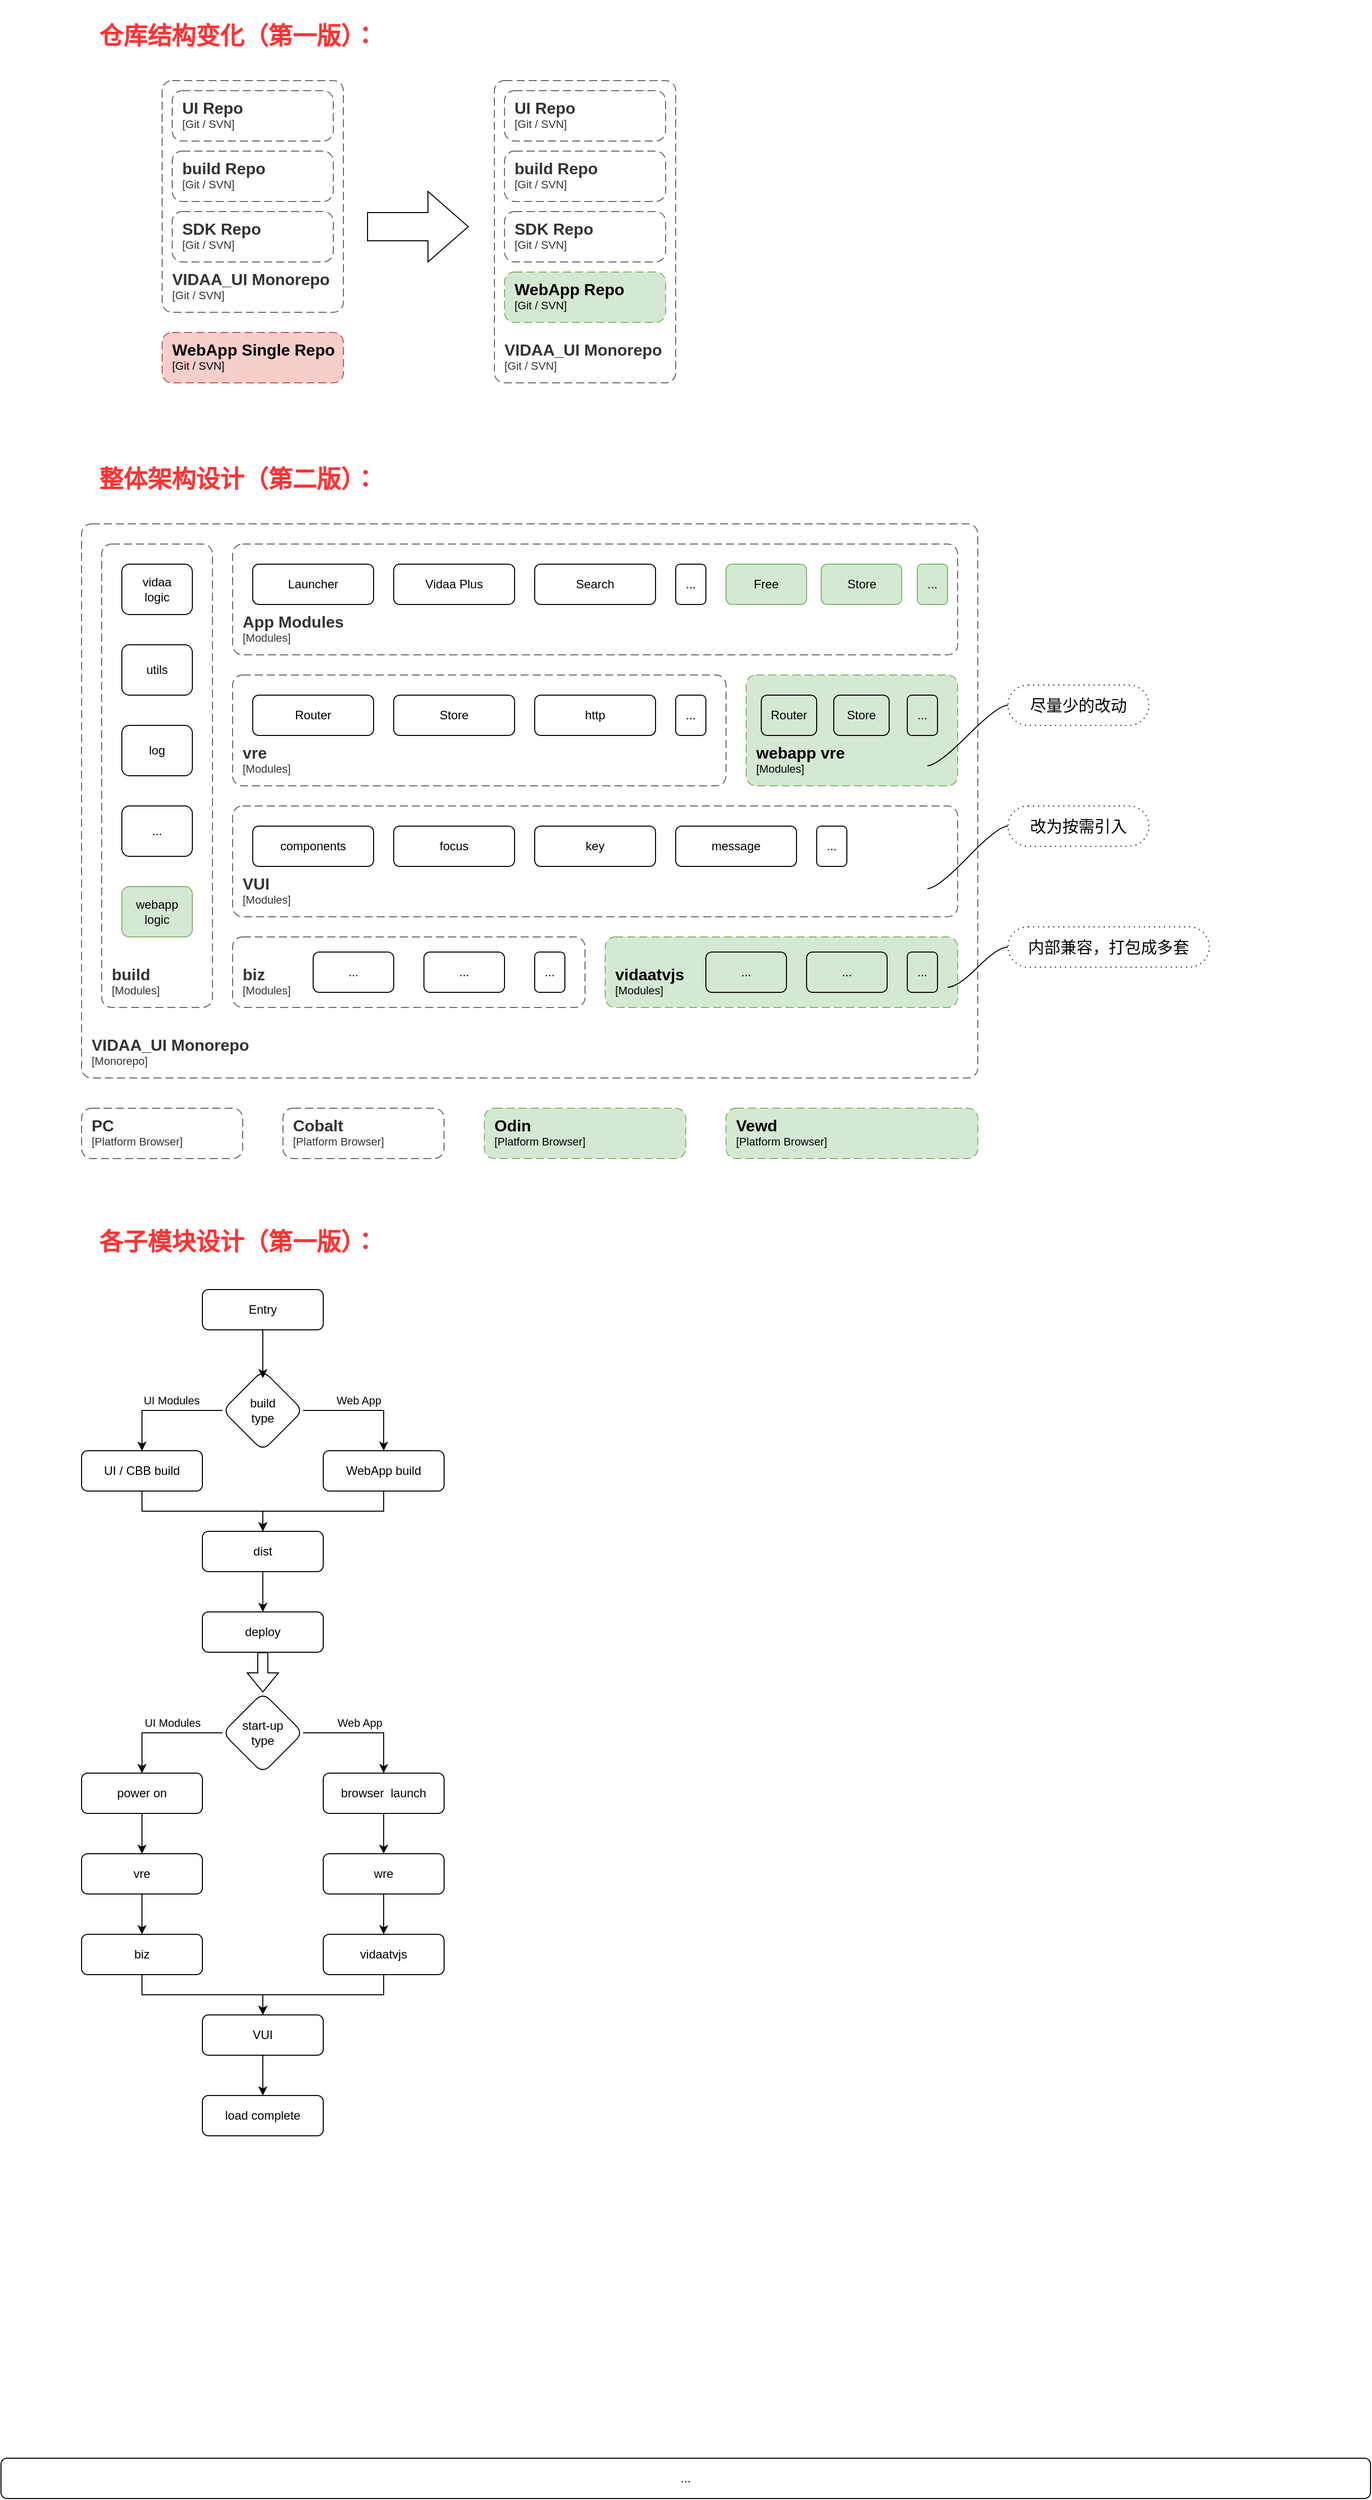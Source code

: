 <mxfile version="20.8.20" type="github">
  <diagram name="Page-1" id="2L-cOZeSmo-Xu8jlNMAm">
    <mxGraphModel dx="1434" dy="764" grid="1" gridSize="10" guides="1" tooltips="1" connect="1" arrows="1" fold="1" page="1" pageScale="1" pageWidth="827" pageHeight="1169" math="0" shadow="0">
      <root>
        <mxCell id="0" />
        <mxCell id="1" parent="0" />
        <object placeholders="1" c4Name="Odin" c4Type="SystemScopeBoundary" c4Application="Platform Browser" label="&lt;font style=&quot;font-size: 16px&quot;&gt;&lt;b&gt;&lt;div style=&quot;text-align: left&quot;&gt;%c4Name%&lt;/div&gt;&lt;/b&gt;&lt;/font&gt;&lt;div style=&quot;text-align: left&quot;&gt;[%c4Application%]&lt;/div&gt;" id="LxKQGS648OkQD__flQ3X-3">
          <mxCell style="rounded=1;fontSize=11;whiteSpace=wrap;html=1;dashed=1;arcSize=20;fillColor=#d5e8d4;strokeColor=#82b366;labelBackgroundColor=none;align=left;verticalAlign=bottom;labelBorderColor=none;spacingTop=0;spacing=10;dashPattern=8 4;metaEdit=1;rotatable=0;perimeter=rectanglePerimeter;noLabel=0;labelPadding=0;allowArrows=0;connectable=0;expand=0;recursiveResize=0;editable=1;pointerEvents=0;absoluteArcSize=1;points=[[0.25,0,0],[0.5,0,0],[0.75,0,0],[1,0.25,0],[1,0.5,0],[1,0.75,0],[0.75,1,0],[0.5,1,0],[0.25,1,0],[0,0.75,0],[0,0.5,0],[0,0.25,0]];" parent="1" vertex="1">
            <mxGeometry x="480" y="1100" width="200" height="50" as="geometry" />
          </mxCell>
        </object>
        <object placeholders="1" c4Name="Vewd" c4Type="SystemScopeBoundary" c4Application="Platform Browser" label="&lt;font style=&quot;font-size: 16px&quot;&gt;&lt;b&gt;&lt;div style=&quot;text-align: left&quot;&gt;%c4Name%&lt;/div&gt;&lt;/b&gt;&lt;/font&gt;&lt;div style=&quot;text-align: left&quot;&gt;[%c4Application%]&lt;/div&gt;" id="LxKQGS648OkQD__flQ3X-4">
          <mxCell style="rounded=1;fontSize=11;whiteSpace=wrap;html=1;dashed=1;arcSize=20;fillColor=#d5e8d4;strokeColor=#82b366;labelBackgroundColor=none;align=left;verticalAlign=bottom;labelBorderColor=none;spacingTop=0;spacing=10;dashPattern=8 4;metaEdit=1;rotatable=0;perimeter=rectanglePerimeter;noLabel=0;labelPadding=0;allowArrows=0;connectable=0;expand=0;recursiveResize=0;editable=1;pointerEvents=0;absoluteArcSize=1;points=[[0.25,0,0],[0.5,0,0],[0.75,0,0],[1,0.25,0],[1,0.5,0],[1,0.75,0],[0.75,1,0],[0.5,1,0],[0.25,1,0],[0,0.75,0],[0,0.5,0],[0,0.25,0]];" parent="1" vertex="1">
            <mxGeometry x="720" y="1100" width="250" height="50" as="geometry" />
          </mxCell>
        </object>
        <object placeholders="1" c4Name="WebApp Single Repo" c4Type="SystemScopeBoundary" c4Application="Git / SVN" label="&lt;font style=&quot;font-size: 16px&quot;&gt;&lt;b&gt;&lt;div style=&quot;text-align: left&quot;&gt;%c4Name%&lt;/div&gt;&lt;/b&gt;&lt;/font&gt;&lt;div style=&quot;text-align: left&quot;&gt;[%c4Application%]&lt;/div&gt;" id="LxKQGS648OkQD__flQ3X-8">
          <mxCell style="rounded=1;fontSize=11;whiteSpace=wrap;html=1;dashed=1;arcSize=20;fillColor=#f8cecc;strokeColor=#b85450;labelBackgroundColor=none;align=left;verticalAlign=bottom;labelBorderColor=none;spacingTop=0;spacing=10;dashPattern=8 4;metaEdit=1;rotatable=0;perimeter=rectanglePerimeter;noLabel=0;labelPadding=0;allowArrows=0;connectable=0;expand=0;recursiveResize=0;editable=1;pointerEvents=0;absoluteArcSize=1;points=[[0.25,0,0],[0.5,0,0],[0.75,0,0],[1,0.25,0],[1,0.5,0],[1,0.75,0],[0.75,1,0],[0.5,1,0],[0.25,1,0],[0,0.75,0],[0,0.5,0],[0,0.25,0]];" parent="1" vertex="1">
            <mxGeometry x="160" y="330" width="180" height="50" as="geometry" />
          </mxCell>
        </object>
        <object placeholders="1" c4Name="VIDAA_UI Monorepo" c4Type="SystemScopeBoundary" c4Application="Git / SVN" label="&lt;font style=&quot;font-size: 16px&quot;&gt;&lt;b&gt;&lt;div style=&quot;text-align: left&quot;&gt;%c4Name%&lt;/div&gt;&lt;/b&gt;&lt;/font&gt;&lt;div style=&quot;text-align: left&quot;&gt;[%c4Application%]&lt;/div&gt;" id="LxKQGS648OkQD__flQ3X-10">
          <mxCell style="rounded=1;fontSize=11;whiteSpace=wrap;html=1;dashed=1;arcSize=20;fillColor=none;strokeColor=#666666;fontColor=#333333;labelBackgroundColor=none;align=left;verticalAlign=bottom;labelBorderColor=none;spacingTop=0;spacing=10;dashPattern=8 4;metaEdit=1;rotatable=0;perimeter=rectanglePerimeter;noLabel=0;labelPadding=0;allowArrows=0;connectable=0;expand=0;recursiveResize=0;editable=1;pointerEvents=0;absoluteArcSize=1;points=[[0.25,0,0],[0.5,0,0],[0.75,0,0],[1,0.25,0],[1,0.5,0],[1,0.75,0],[0.75,1,0],[0.5,1,0],[0.25,1,0],[0,0.75,0],[0,0.5,0],[0,0.25,0]];" parent="1" vertex="1">
            <mxGeometry x="490" y="80" width="180" height="300" as="geometry" />
          </mxCell>
        </object>
        <object placeholders="1" c4Name="UI Repo" c4Type="SystemScopeBoundary" c4Application="Git / SVN" label="&lt;font style=&quot;font-size: 16px&quot;&gt;&lt;b&gt;&lt;div style=&quot;text-align: left&quot;&gt;%c4Name%&lt;/div&gt;&lt;/b&gt;&lt;/font&gt;&lt;div style=&quot;text-align: left&quot;&gt;[%c4Application%]&lt;/div&gt;" id="LxKQGS648OkQD__flQ3X-11">
          <mxCell style="rounded=1;fontSize=11;whiteSpace=wrap;html=1;dashed=1;arcSize=20;fillColor=none;strokeColor=#666666;fontColor=#333333;labelBackgroundColor=none;align=left;verticalAlign=bottom;labelBorderColor=none;spacingTop=0;spacing=10;dashPattern=8 4;metaEdit=1;rotatable=0;perimeter=rectanglePerimeter;noLabel=0;labelPadding=0;allowArrows=0;connectable=0;expand=0;recursiveResize=0;editable=1;pointerEvents=0;absoluteArcSize=1;points=[[0.25,0,0],[0.5,0,0],[0.75,0,0],[1,0.25,0],[1,0.5,0],[1,0.75,0],[0.75,1,0],[0.5,1,0],[0.25,1,0],[0,0.75,0],[0,0.5,0],[0,0.25,0]];" parent="1" vertex="1">
            <mxGeometry x="500" y="90" width="160" height="50" as="geometry" />
          </mxCell>
        </object>
        <object placeholders="1" c4Name="build Repo" c4Type="SystemScopeBoundary" c4Application="Git / SVN" label="&lt;font style=&quot;font-size: 16px&quot;&gt;&lt;b&gt;&lt;div style=&quot;text-align: left&quot;&gt;%c4Name%&lt;/div&gt;&lt;/b&gt;&lt;/font&gt;&lt;div style=&quot;text-align: left&quot;&gt;[%c4Application%]&lt;/div&gt;" id="LxKQGS648OkQD__flQ3X-12">
          <mxCell style="rounded=1;fontSize=11;whiteSpace=wrap;html=1;dashed=1;arcSize=20;fillColor=none;strokeColor=#666666;fontColor=#333333;labelBackgroundColor=none;align=left;verticalAlign=bottom;labelBorderColor=none;spacingTop=0;spacing=10;dashPattern=8 4;metaEdit=1;rotatable=0;perimeter=rectanglePerimeter;noLabel=0;labelPadding=0;allowArrows=0;connectable=0;expand=0;recursiveResize=0;editable=1;pointerEvents=0;absoluteArcSize=1;points=[[0.25,0,0],[0.5,0,0],[0.75,0,0],[1,0.25,0],[1,0.5,0],[1,0.75,0],[0.75,1,0],[0.5,1,0],[0.25,1,0],[0,0.75,0],[0,0.5,0],[0,0.25,0]];" parent="1" vertex="1">
            <mxGeometry x="500" y="150" width="160" height="50" as="geometry" />
          </mxCell>
        </object>
        <mxCell id="LxKQGS648OkQD__flQ3X-13" value="" style="html=1;shadow=0;dashed=0;align=center;verticalAlign=middle;shape=mxgraph.arrows2.arrow;dy=0.6;dx=40;notch=0;" parent="1" vertex="1">
          <mxGeometry x="364" y="190" width="100" height="70" as="geometry" />
        </mxCell>
        <object placeholders="1" c4Name="SDK Repo" c4Type="SystemScopeBoundary" c4Application="Git / SVN" label="&lt;font style=&quot;font-size: 16px&quot;&gt;&lt;b&gt;&lt;div style=&quot;text-align: left&quot;&gt;%c4Name%&lt;/div&gt;&lt;/b&gt;&lt;/font&gt;&lt;div style=&quot;text-align: left&quot;&gt;[%c4Application%]&lt;/div&gt;" id="LxKQGS648OkQD__flQ3X-14">
          <mxCell style="rounded=1;fontSize=11;whiteSpace=wrap;html=1;dashed=1;arcSize=20;fillColor=none;strokeColor=#666666;fontColor=#333333;labelBackgroundColor=none;align=left;verticalAlign=bottom;labelBorderColor=none;spacingTop=0;spacing=10;dashPattern=8 4;metaEdit=1;rotatable=0;perimeter=rectanglePerimeter;noLabel=0;labelPadding=0;allowArrows=0;connectable=0;expand=0;recursiveResize=0;editable=1;pointerEvents=0;absoluteArcSize=1;points=[[0.25,0,0],[0.5,0,0],[0.75,0,0],[1,0.25,0],[1,0.5,0],[1,0.75,0],[0.75,1,0],[0.5,1,0],[0.25,1,0],[0,0.75,0],[0,0.5,0],[0,0.25,0]];" parent="1" vertex="1">
            <mxGeometry x="500" y="210" width="160" height="50" as="geometry" />
          </mxCell>
        </object>
        <object placeholders="1" c4Name="WebApp Repo" c4Type="SystemScopeBoundary" c4Application="Git / SVN" label="&lt;font style=&quot;font-size: 16px&quot;&gt;&lt;b&gt;&lt;div style=&quot;text-align: left&quot;&gt;%c4Name%&lt;/div&gt;&lt;/b&gt;&lt;/font&gt;&lt;div style=&quot;text-align: left&quot;&gt;[%c4Application%]&lt;/div&gt;" id="LxKQGS648OkQD__flQ3X-15">
          <mxCell style="rounded=1;fontSize=11;whiteSpace=wrap;html=1;dashed=1;arcSize=20;fillColor=#d5e8d4;strokeColor=#82b366;labelBackgroundColor=none;align=left;verticalAlign=bottom;labelBorderColor=none;spacingTop=0;spacing=10;dashPattern=8 4;metaEdit=1;rotatable=0;perimeter=rectanglePerimeter;noLabel=0;labelPadding=0;allowArrows=0;connectable=0;expand=0;recursiveResize=0;editable=1;pointerEvents=0;absoluteArcSize=1;points=[[0.25,0,0],[0.5,0,0],[0.75,0,0],[1,0.25,0],[1,0.5,0],[1,0.75,0],[0.75,1,0],[0.5,1,0],[0.25,1,0],[0,0.75,0],[0,0.5,0],[0,0.25,0]];" parent="1" vertex="1">
            <mxGeometry x="500" y="270" width="160" height="50" as="geometry" />
          </mxCell>
        </object>
        <mxCell id="LxKQGS648OkQD__flQ3X-16" value="&lt;p style=&quot;line-height: 100%;&quot;&gt;&lt;/p&gt;&lt;h1 style=&quot;line-height: 90%;&quot;&gt;&lt;b&gt;&lt;font style=&quot;font-size: 24px;&quot; color=&quot;#ff3333&quot;&gt;仓库结构变化（第一版）：&lt;/font&gt;&lt;/b&gt;&lt;/h1&gt;&lt;p&gt;&lt;/p&gt;" style="text;html=1;align=center;verticalAlign=middle;resizable=0;points=[];autosize=1;strokeColor=none;fillColor=none;" parent="1" vertex="1">
          <mxGeometry x="80" width="310" height="70" as="geometry" />
        </mxCell>
        <mxCell id="LxKQGS648OkQD__flQ3X-17" value="&lt;p style=&quot;line-height: 100%;&quot;&gt;&lt;/p&gt;&lt;h1 style=&quot;line-height: 90%;&quot;&gt;&lt;b&gt;&lt;font style=&quot;font-size: 24px;&quot; color=&quot;#ff3333&quot;&gt;整体架构设计（第二版）：&lt;/font&gt;&lt;/b&gt;&lt;/h1&gt;&lt;p&gt;&lt;/p&gt;" style="text;html=1;align=center;verticalAlign=middle;resizable=0;points=[];autosize=1;strokeColor=none;fillColor=none;" parent="1" vertex="1">
          <mxGeometry x="80" y="440" width="310" height="70" as="geometry" />
        </mxCell>
        <object placeholders="1" c4Name="VIDAA_UI Monorepo" c4Type="SystemScopeBoundary" c4Application="Monorepo" label="&lt;font style=&quot;font-size: 16px&quot;&gt;&lt;b&gt;&lt;div style=&quot;text-align: left&quot;&gt;%c4Name%&lt;/div&gt;&lt;/b&gt;&lt;/font&gt;&lt;div style=&quot;text-align: left&quot;&gt;[%c4Application%]&lt;/div&gt;" id="LxKQGS648OkQD__flQ3X-45">
          <mxCell style="rounded=1;fontSize=11;whiteSpace=wrap;html=1;dashed=1;arcSize=20;fillColor=none;strokeColor=#666666;fontColor=#333333;labelBackgroundColor=none;align=left;verticalAlign=bottom;labelBorderColor=none;spacingTop=0;spacing=10;dashPattern=8 4;metaEdit=1;rotatable=0;perimeter=rectanglePerimeter;noLabel=0;labelPadding=0;allowArrows=0;connectable=0;expand=0;recursiveResize=0;editable=1;pointerEvents=0;absoluteArcSize=1;points=[[0.25,0,0],[0.5,0,0],[0.75,0,0],[1,0.25,0],[1,0.5,0],[1,0.75,0],[0.75,1,0],[0.5,1,0],[0.25,1,0],[0,0.75,0],[0,0.5,0],[0,0.25,0]];" parent="1" vertex="1">
            <mxGeometry x="80" y="520" width="890" height="550" as="geometry" />
          </mxCell>
        </object>
        <object placeholders="1" c4Name="Cobalt" c4Type="SystemScopeBoundary" c4Application="Platform Browser" label="&lt;font style=&quot;font-size: 16px&quot;&gt;&lt;b&gt;&lt;div style=&quot;text-align: left&quot;&gt;%c4Name%&lt;/div&gt;&lt;/b&gt;&lt;/font&gt;&lt;div style=&quot;text-align: left&quot;&gt;[%c4Application%]&lt;/div&gt;" id="LxKQGS648OkQD__flQ3X-46">
          <mxCell style="rounded=1;fontSize=11;whiteSpace=wrap;html=1;dashed=1;arcSize=20;fillColor=none;strokeColor=#666666;fontColor=#333333;labelBackgroundColor=none;align=left;verticalAlign=bottom;labelBorderColor=none;spacingTop=0;spacing=10;dashPattern=8 4;metaEdit=1;rotatable=0;perimeter=rectanglePerimeter;noLabel=0;labelPadding=0;allowArrows=0;connectable=0;expand=0;recursiveResize=0;editable=1;pointerEvents=0;absoluteArcSize=1;points=[[0.25,0,0],[0.5,0,0],[0.75,0,0],[1,0.25,0],[1,0.5,0],[1,0.75,0],[0.75,1,0],[0.5,1,0],[0.25,1,0],[0,0.75,0],[0,0.5,0],[0,0.25,0]];" parent="1" vertex="1">
            <mxGeometry x="280" y="1100" width="160" height="50" as="geometry" />
          </mxCell>
        </object>
        <object placeholders="1" c4Name="App Modules" c4Type="SystemScopeBoundary" c4Application="Modules" label="&lt;font style=&quot;font-size: 16px&quot;&gt;&lt;b&gt;&lt;div style=&quot;text-align: left&quot;&gt;%c4Name%&lt;/div&gt;&lt;/b&gt;&lt;/font&gt;&lt;div style=&quot;text-align: left&quot;&gt;[%c4Application%]&lt;/div&gt;" id="LxKQGS648OkQD__flQ3X-47">
          <mxCell style="rounded=1;fontSize=11;whiteSpace=wrap;html=1;dashed=1;arcSize=20;fillColor=none;strokeColor=#666666;fontColor=#333333;labelBackgroundColor=none;align=left;verticalAlign=bottom;labelBorderColor=none;spacingTop=0;spacing=10;dashPattern=8 4;metaEdit=1;rotatable=0;perimeter=rectanglePerimeter;noLabel=0;labelPadding=0;allowArrows=0;connectable=0;expand=0;recursiveResize=0;editable=1;pointerEvents=0;absoluteArcSize=1;points=[[0.25,0,0],[0.5,0,0],[0.75,0,0],[1,0.25,0],[1,0.5,0],[1,0.75,0],[0.75,1,0],[0.5,1,0],[0.25,1,0],[0,0.75,0],[0,0.5,0],[0,0.25,0]];" parent="1" vertex="1">
            <mxGeometry x="230" y="540" width="720" height="110" as="geometry" />
          </mxCell>
        </object>
        <object placeholders="1" c4Name="vre" c4Type="SystemScopeBoundary" c4Application="Modules" label="&lt;font style=&quot;font-size: 16px&quot;&gt;&lt;b&gt;&lt;div style=&quot;text-align: left&quot;&gt;%c4Name%&lt;/div&gt;&lt;/b&gt;&lt;/font&gt;&lt;div style=&quot;text-align: left&quot;&gt;[%c4Application%]&lt;/div&gt;" id="LxKQGS648OkQD__flQ3X-48">
          <mxCell style="rounded=1;fontSize=11;whiteSpace=wrap;html=1;dashed=1;arcSize=20;fillColor=none;strokeColor=#666666;fontColor=#333333;labelBackgroundColor=none;align=left;verticalAlign=bottom;labelBorderColor=none;spacingTop=0;spacing=10;dashPattern=8 4;metaEdit=1;rotatable=0;perimeter=rectanglePerimeter;noLabel=0;labelPadding=0;allowArrows=0;connectable=0;expand=0;recursiveResize=0;editable=1;pointerEvents=0;absoluteArcSize=1;points=[[0.25,0,0],[0.5,0,0],[0.75,0,0],[1,0.25,0],[1,0.5,0],[1,0.75,0],[0.75,1,0],[0.5,1,0],[0.25,1,0],[0,0.75,0],[0,0.5,0],[0,0.25,0]];" parent="1" vertex="1">
            <mxGeometry x="230" y="670" width="490" height="110" as="geometry" />
          </mxCell>
        </object>
        <object placeholders="1" c4Name="VUI" c4Type="SystemScopeBoundary" c4Application="Modules" label="&lt;font style=&quot;font-size: 16px&quot;&gt;&lt;b&gt;&lt;div style=&quot;text-align: left&quot;&gt;%c4Name%&lt;/div&gt;&lt;/b&gt;&lt;/font&gt;&lt;div style=&quot;text-align: left&quot;&gt;[%c4Application%]&lt;/div&gt;" id="LxKQGS648OkQD__flQ3X-49">
          <mxCell style="rounded=1;fontSize=11;whiteSpace=wrap;html=1;dashed=1;arcSize=20;fillColor=none;strokeColor=#666666;fontColor=#333333;labelBackgroundColor=none;align=left;verticalAlign=bottom;labelBorderColor=none;spacingTop=0;spacing=10;dashPattern=8 4;metaEdit=1;rotatable=0;perimeter=rectanglePerimeter;noLabel=0;labelPadding=0;allowArrows=0;connectable=0;expand=0;recursiveResize=0;editable=1;pointerEvents=0;absoluteArcSize=1;points=[[0.25,0,0],[0.5,0,0],[0.75,0,0],[1,0.25,0],[1,0.5,0],[1,0.75,0],[0.75,1,0],[0.5,1,0],[0.25,1,0],[0,0.75,0],[0,0.5,0],[0,0.25,0]];" parent="1" vertex="1">
            <mxGeometry x="230" y="800" width="720" height="110" as="geometry" />
          </mxCell>
        </object>
        <object placeholders="1" c4Name="build" c4Type="SystemScopeBoundary" c4Application="Modules" label="&lt;font style=&quot;font-size: 16px&quot;&gt;&lt;b&gt;&lt;div style=&quot;text-align: left&quot;&gt;%c4Name%&lt;/div&gt;&lt;/b&gt;&lt;/font&gt;&lt;div style=&quot;text-align: left&quot;&gt;[%c4Application%]&lt;/div&gt;" id="LxKQGS648OkQD__flQ3X-50">
          <mxCell style="rounded=1;fontSize=11;whiteSpace=wrap;html=1;dashed=1;arcSize=20;fillColor=none;strokeColor=#666666;fontColor=#333333;labelBackgroundColor=none;align=left;verticalAlign=bottom;labelBorderColor=none;spacingTop=0;spacing=10;dashPattern=8 4;metaEdit=1;rotatable=0;perimeter=rectanglePerimeter;noLabel=0;labelPadding=0;allowArrows=0;connectable=0;expand=0;recursiveResize=0;editable=1;pointerEvents=0;absoluteArcSize=1;points=[[0.25,0,0],[0.5,0,0],[0.75,0,0],[1,0.25,0],[1,0.5,0],[1,0.75,0],[0.75,1,0],[0.5,1,0],[0.25,1,0],[0,0.75,0],[0,0.5,0],[0,0.25,0]];" parent="1" vertex="1">
            <mxGeometry x="100" y="540" width="110" height="460" as="geometry" />
          </mxCell>
        </object>
        <mxCell id="LxKQGS648OkQD__flQ3X-51" value="Launcher" style="rounded=1;whiteSpace=wrap;html=1;fillColor=none;" parent="1" vertex="1">
          <mxGeometry x="250" y="560" width="120" height="40" as="geometry" />
        </mxCell>
        <mxCell id="LxKQGS648OkQD__flQ3X-52" value="Vidaa Plus" style="rounded=1;whiteSpace=wrap;html=1;fillColor=none;" parent="1" vertex="1">
          <mxGeometry x="390" y="560" width="120" height="40" as="geometry" />
        </mxCell>
        <mxCell id="LxKQGS648OkQD__flQ3X-53" value="Search" style="rounded=1;whiteSpace=wrap;html=1;fillColor=none;" parent="1" vertex="1">
          <mxGeometry x="530" y="560" width="120" height="40" as="geometry" />
        </mxCell>
        <mxCell id="LxKQGS648OkQD__flQ3X-54" value="Free" style="rounded=1;whiteSpace=wrap;html=1;fillColor=#d5e8d4;strokeColor=#82b366;" parent="1" vertex="1">
          <mxGeometry x="720" y="560" width="80" height="40" as="geometry" />
        </mxCell>
        <mxCell id="LxKQGS648OkQD__flQ3X-55" value="Store" style="rounded=1;whiteSpace=wrap;html=1;fillColor=none;" parent="1" vertex="1">
          <mxGeometry x="390" y="690" width="120" height="40" as="geometry" />
        </mxCell>
        <mxCell id="LxKQGS648OkQD__flQ3X-56" value="Router" style="rounded=1;whiteSpace=wrap;html=1;fillColor=none;" parent="1" vertex="1">
          <mxGeometry x="250" y="690" width="120" height="40" as="geometry" />
        </mxCell>
        <mxCell id="LxKQGS648OkQD__flQ3X-57" value="http" style="rounded=1;whiteSpace=wrap;html=1;fillColor=none;" parent="1" vertex="1">
          <mxGeometry x="530" y="690" width="120" height="40" as="geometry" />
        </mxCell>
        <mxCell id="LxKQGS648OkQD__flQ3X-58" value="..." style="rounded=1;whiteSpace=wrap;html=1;fillColor=none;" parent="1" vertex="1">
          <mxGeometry x="670" y="690" width="30" height="40" as="geometry" />
        </mxCell>
        <mxCell id="LxKQGS648OkQD__flQ3X-62" value="components" style="rounded=1;whiteSpace=wrap;html=1;fillColor=none;" parent="1" vertex="1">
          <mxGeometry x="250" y="820" width="120" height="40" as="geometry" />
        </mxCell>
        <mxCell id="LxKQGS648OkQD__flQ3X-63" value="focus" style="rounded=1;whiteSpace=wrap;html=1;fillColor=none;" parent="1" vertex="1">
          <mxGeometry x="390" y="820" width="120" height="40" as="geometry" />
        </mxCell>
        <mxCell id="LxKQGS648OkQD__flQ3X-64" value="vidaa&lt;br&gt;logic" style="rounded=1;whiteSpace=wrap;html=1;fillColor=none;" parent="1" vertex="1">
          <mxGeometry x="120" y="560" width="70" height="50" as="geometry" />
        </mxCell>
        <mxCell id="LxKQGS648OkQD__flQ3X-65" value="utils" style="rounded=1;whiteSpace=wrap;html=1;fillColor=none;" parent="1" vertex="1">
          <mxGeometry x="120" y="640" width="70" height="50" as="geometry" />
        </mxCell>
        <mxCell id="LxKQGS648OkQD__flQ3X-66" value="log" style="rounded=1;whiteSpace=wrap;html=1;fillColor=none;" parent="1" vertex="1">
          <mxGeometry x="120" y="720" width="70" height="50" as="geometry" />
        </mxCell>
        <mxCell id="LxKQGS648OkQD__flQ3X-68" value="..." style="rounded=1;whiteSpace=wrap;html=1;fillColor=none;" parent="1" vertex="1">
          <mxGeometry x="670" y="560" width="30" height="40" as="geometry" />
        </mxCell>
        <object placeholders="1" c4Name="VIDAA_UI Monorepo" c4Type="SystemScopeBoundary" c4Application="Git / SVN" label="&lt;font style=&quot;font-size: 16px&quot;&gt;&lt;b&gt;&lt;div style=&quot;text-align: left&quot;&gt;%c4Name%&lt;/div&gt;&lt;/b&gt;&lt;/font&gt;&lt;div style=&quot;text-align: left&quot;&gt;[%c4Application%]&lt;/div&gt;" id="LxKQGS648OkQD__flQ3X-70">
          <mxCell style="rounded=1;fontSize=11;whiteSpace=wrap;html=1;dashed=1;arcSize=20;fillColor=none;strokeColor=#666666;fontColor=#333333;labelBackgroundColor=none;align=left;verticalAlign=bottom;labelBorderColor=none;spacingTop=0;spacing=10;dashPattern=8 4;metaEdit=1;rotatable=0;perimeter=rectanglePerimeter;noLabel=0;labelPadding=0;allowArrows=0;connectable=0;expand=0;recursiveResize=0;editable=1;pointerEvents=0;absoluteArcSize=1;points=[[0.25,0,0],[0.5,0,0],[0.75,0,0],[1,0.25,0],[1,0.5,0],[1,0.75,0],[0.75,1,0],[0.5,1,0],[0.25,1,0],[0,0.75,0],[0,0.5,0],[0,0.25,0]];" parent="1" vertex="1">
            <mxGeometry x="160" y="80" width="180" height="230" as="geometry" />
          </mxCell>
        </object>
        <object placeholders="1" c4Name="SDK Repo" c4Type="SystemScopeBoundary" c4Application="Git / SVN" label="&lt;font style=&quot;font-size: 16px&quot;&gt;&lt;b&gt;&lt;div style=&quot;text-align: left&quot;&gt;%c4Name%&lt;/div&gt;&lt;/b&gt;&lt;/font&gt;&lt;div style=&quot;text-align: left&quot;&gt;[%c4Application%]&lt;/div&gt;" id="LxKQGS648OkQD__flQ3X-71">
          <mxCell style="rounded=1;fontSize=11;whiteSpace=wrap;html=1;dashed=1;arcSize=20;fillColor=none;strokeColor=#666666;fontColor=#333333;labelBackgroundColor=none;align=left;verticalAlign=bottom;labelBorderColor=none;spacingTop=0;spacing=10;dashPattern=8 4;metaEdit=1;rotatable=0;perimeter=rectanglePerimeter;noLabel=0;labelPadding=0;allowArrows=0;connectable=0;expand=0;recursiveResize=0;editable=1;pointerEvents=0;absoluteArcSize=1;points=[[0.25,0,0],[0.5,0,0],[0.75,0,0],[1,0.25,0],[1,0.5,0],[1,0.75,0],[0.75,1,0],[0.5,1,0],[0.25,1,0],[0,0.75,0],[0,0.5,0],[0,0.25,0]];" parent="1" vertex="1">
            <mxGeometry x="170" y="210" width="160" height="50" as="geometry" />
          </mxCell>
        </object>
        <object placeholders="1" c4Name="build Repo" c4Type="SystemScopeBoundary" c4Application="Git / SVN" label="&lt;font style=&quot;font-size: 16px&quot;&gt;&lt;b&gt;&lt;div style=&quot;text-align: left&quot;&gt;%c4Name%&lt;/div&gt;&lt;/b&gt;&lt;/font&gt;&lt;div style=&quot;text-align: left&quot;&gt;[%c4Application%]&lt;/div&gt;" id="LxKQGS648OkQD__flQ3X-72">
          <mxCell style="rounded=1;fontSize=11;whiteSpace=wrap;html=1;dashed=1;arcSize=20;fillColor=none;strokeColor=#666666;fontColor=#333333;labelBackgroundColor=none;align=left;verticalAlign=bottom;labelBorderColor=none;spacingTop=0;spacing=10;dashPattern=8 4;metaEdit=1;rotatable=0;perimeter=rectanglePerimeter;noLabel=0;labelPadding=0;allowArrows=0;connectable=0;expand=0;recursiveResize=0;editable=1;pointerEvents=0;absoluteArcSize=1;points=[[0.25,0,0],[0.5,0,0],[0.75,0,0],[1,0.25,0],[1,0.5,0],[1,0.75,0],[0.75,1,0],[0.5,1,0],[0.25,1,0],[0,0.75,0],[0,0.5,0],[0,0.25,0]];" parent="1" vertex="1">
            <mxGeometry x="170" y="150" width="160" height="50" as="geometry" />
          </mxCell>
        </object>
        <object placeholders="1" c4Name="UI Repo" c4Type="SystemScopeBoundary" c4Application="Git / SVN" label="&lt;font style=&quot;font-size: 16px&quot;&gt;&lt;b&gt;&lt;div style=&quot;text-align: left&quot;&gt;%c4Name%&lt;/div&gt;&lt;/b&gt;&lt;/font&gt;&lt;div style=&quot;text-align: left&quot;&gt;[%c4Application%]&lt;/div&gt;" id="LxKQGS648OkQD__flQ3X-73">
          <mxCell style="rounded=1;fontSize=11;whiteSpace=wrap;html=1;dashed=1;arcSize=20;fillColor=none;strokeColor=#666666;fontColor=#333333;labelBackgroundColor=none;align=left;verticalAlign=bottom;labelBorderColor=none;spacingTop=0;spacing=10;dashPattern=8 4;metaEdit=1;rotatable=0;perimeter=rectanglePerimeter;noLabel=0;labelPadding=0;allowArrows=0;connectable=0;expand=0;recursiveResize=0;editable=1;pointerEvents=0;absoluteArcSize=1;points=[[0.25,0,0],[0.5,0,0],[0.75,0,0],[1,0.25,0],[1,0.5,0],[1,0.75,0],[0.75,1,0],[0.5,1,0],[0.25,1,0],[0,0.75,0],[0,0.5,0],[0,0.25,0]];" parent="1" vertex="1">
            <mxGeometry x="170" y="90" width="160" height="50" as="geometry" />
          </mxCell>
        </object>
        <object placeholders="1" c4Name="biz" c4Type="SystemScopeBoundary" c4Application="Modules" label="&lt;font style=&quot;font-size: 16px&quot;&gt;&lt;b&gt;&lt;div style=&quot;text-align: left&quot;&gt;%c4Name%&lt;/div&gt;&lt;/b&gt;&lt;/font&gt;&lt;div style=&quot;text-align: left&quot;&gt;[%c4Application%]&lt;/div&gt;" id="LxKQGS648OkQD__flQ3X-75">
          <mxCell style="rounded=1;fontSize=11;whiteSpace=wrap;html=1;dashed=1;arcSize=20;fillColor=none;strokeColor=#666666;fontColor=#333333;labelBackgroundColor=none;align=left;verticalAlign=bottom;labelBorderColor=none;spacingTop=0;spacing=10;dashPattern=8 4;metaEdit=1;rotatable=0;perimeter=rectanglePerimeter;noLabel=0;labelPadding=0;allowArrows=0;connectable=0;expand=0;recursiveResize=0;editable=1;pointerEvents=0;absoluteArcSize=1;points=[[0.25,0,0],[0.5,0,0],[0.75,0,0],[1,0.25,0],[1,0.5,0],[1,0.75,0],[0.75,1,0],[0.5,1,0],[0.25,1,0],[0,0.75,0],[0,0.5,0],[0,0.25,0]];" parent="1" vertex="1">
            <mxGeometry x="230" y="930" width="350" height="70" as="geometry" />
          </mxCell>
        </object>
        <object placeholders="1" c4Name="vidaatvjs" c4Type="SystemScopeBoundary" c4Application="Modules" label="&lt;font style=&quot;font-size: 16px&quot;&gt;&lt;b&gt;&lt;div style=&quot;text-align: left&quot;&gt;%c4Name%&lt;/div&gt;&lt;/b&gt;&lt;/font&gt;&lt;div style=&quot;text-align: left&quot;&gt;[%c4Application%]&lt;/div&gt;" id="LxKQGS648OkQD__flQ3X-76">
          <mxCell style="rounded=1;fontSize=11;whiteSpace=wrap;html=1;dashed=1;arcSize=20;fillColor=#d5e8d4;strokeColor=#82b366;labelBackgroundColor=none;align=left;verticalAlign=bottom;labelBorderColor=none;spacingTop=0;spacing=10;dashPattern=8 4;metaEdit=1;rotatable=0;perimeter=rectanglePerimeter;noLabel=0;labelPadding=0;allowArrows=0;connectable=0;expand=0;recursiveResize=0;editable=1;pointerEvents=0;absoluteArcSize=1;points=[[0.25,0,0],[0.5,0,0],[0.75,0,0],[1,0.25,0],[1,0.5,0],[1,0.75,0],[0.75,1,0],[0.5,1,0],[0.25,1,0],[0,0.75,0],[0,0.5,0],[0,0.25,0]];" parent="1" vertex="1">
            <mxGeometry x="600" y="930" width="350" height="70" as="geometry" />
          </mxCell>
        </object>
        <object placeholders="1" c4Name="webapp vre" c4Type="SystemScopeBoundary" c4Application="Modules" label="&lt;font style=&quot;font-size: 16px&quot;&gt;&lt;b&gt;&lt;div style=&quot;text-align: left&quot;&gt;%c4Name%&lt;/div&gt;&lt;/b&gt;&lt;/font&gt;&lt;div style=&quot;text-align: left&quot;&gt;[%c4Application%]&lt;/div&gt;" id="LxKQGS648OkQD__flQ3X-78">
          <mxCell style="rounded=1;fontSize=11;whiteSpace=wrap;html=1;dashed=1;arcSize=20;fillColor=#d5e8d4;strokeColor=#82b366;labelBackgroundColor=none;align=left;verticalAlign=bottom;labelBorderColor=none;spacingTop=0;spacing=10;dashPattern=8 4;metaEdit=1;rotatable=0;perimeter=rectanglePerimeter;noLabel=0;labelPadding=0;allowArrows=0;connectable=0;expand=0;recursiveResize=0;editable=1;pointerEvents=0;absoluteArcSize=1;points=[[0.25,0,0],[0.5,0,0],[0.75,0,0],[1,0.25,0],[1,0.5,0],[1,0.75,0],[0.75,1,0],[0.5,1,0],[0.25,1,0],[0,0.75,0],[0,0.5,0],[0,0.25,0]];" parent="1" vertex="1">
            <mxGeometry x="740" y="670" width="210" height="110" as="geometry" />
          </mxCell>
        </object>
        <mxCell id="LxKQGS648OkQD__flQ3X-82" value="..." style="rounded=1;whiteSpace=wrap;html=1;fillColor=none;" parent="1" vertex="1">
          <mxGeometry x="120" y="800" width="70" height="50" as="geometry" />
        </mxCell>
        <mxCell id="LxKQGS648OkQD__flQ3X-83" value="webapp&lt;br&gt;logic" style="rounded=1;whiteSpace=wrap;html=1;fillColor=#d5e8d4;strokeColor=#82b366;" parent="1" vertex="1">
          <mxGeometry x="120" y="880" width="70" height="50" as="geometry" />
        </mxCell>
        <mxCell id="LxKQGS648OkQD__flQ3X-84" value="key" style="rounded=1;whiteSpace=wrap;html=1;fillColor=none;" parent="1" vertex="1">
          <mxGeometry x="530" y="820" width="120" height="40" as="geometry" />
        </mxCell>
        <mxCell id="LxKQGS648OkQD__flQ3X-85" value="message" style="rounded=1;whiteSpace=wrap;html=1;fillColor=none;" parent="1" vertex="1">
          <mxGeometry x="670" y="820" width="120" height="40" as="geometry" />
        </mxCell>
        <mxCell id="LxKQGS648OkQD__flQ3X-86" value="..." style="rounded=1;whiteSpace=wrap;html=1;fillColor=none;" parent="1" vertex="1">
          <mxGeometry x="810" y="820" width="30" height="40" as="geometry" />
        </mxCell>
        <mxCell id="LxKQGS648OkQD__flQ3X-88" value="..." style="rounded=1;whiteSpace=wrap;html=1;fillColor=none;" parent="1" vertex="1">
          <mxGeometry x="310" y="945" width="80" height="40" as="geometry" />
        </mxCell>
        <mxCell id="LxKQGS648OkQD__flQ3X-89" value="..." style="rounded=1;whiteSpace=wrap;html=1;fillColor=none;" parent="1" vertex="1">
          <mxGeometry x="420" y="945" width="80" height="40" as="geometry" />
        </mxCell>
        <mxCell id="LxKQGS648OkQD__flQ3X-90" value="..." style="rounded=1;whiteSpace=wrap;html=1;fillColor=none;" parent="1" vertex="1">
          <mxGeometry x="530" y="945" width="30" height="40" as="geometry" />
        </mxCell>
        <mxCell id="LxKQGS648OkQD__flQ3X-98" value="..." style="rounded=1;whiteSpace=wrap;html=1;fillColor=none;" parent="1" vertex="1">
          <mxGeometry x="900" y="945" width="30" height="40" as="geometry" />
        </mxCell>
        <mxCell id="LxKQGS648OkQD__flQ3X-99" value="..." style="rounded=1;whiteSpace=wrap;html=1;fillColor=none;" parent="1" vertex="1">
          <mxGeometry x="800" y="945" width="80" height="40" as="geometry" />
        </mxCell>
        <mxCell id="LxKQGS648OkQD__flQ3X-100" value="..." style="rounded=1;whiteSpace=wrap;html=1;fillColor=none;" parent="1" vertex="1">
          <mxGeometry x="700" y="945" width="80" height="40" as="geometry" />
        </mxCell>
        <mxCell id="LxKQGS648OkQD__flQ3X-103" value="Router" style="rounded=1;whiteSpace=wrap;html=1;fillColor=none;" parent="1" vertex="1">
          <mxGeometry x="755" y="690" width="55" height="40" as="geometry" />
        </mxCell>
        <mxCell id="LxKQGS648OkQD__flQ3X-104" value="Store" style="rounded=1;whiteSpace=wrap;html=1;fillColor=none;" parent="1" vertex="1">
          <mxGeometry x="827" y="690" width="55" height="40" as="geometry" />
        </mxCell>
        <mxCell id="LxKQGS648OkQD__flQ3X-106" value="..." style="rounded=1;whiteSpace=wrap;html=1;fillColor=none;" parent="1" vertex="1">
          <mxGeometry x="900" y="690" width="30" height="40" as="geometry" />
        </mxCell>
        <mxCell id="LxKQGS648OkQD__flQ3X-107" value="Store" style="rounded=1;whiteSpace=wrap;html=1;fillColor=#d5e8d4;strokeColor=#82b366;" parent="1" vertex="1">
          <mxGeometry x="814.5" y="560" width="80" height="40" as="geometry" />
        </mxCell>
        <mxCell id="LxKQGS648OkQD__flQ3X-108" value="..." style="rounded=1;whiteSpace=wrap;html=1;fillColor=#d5e8d4;strokeColor=#82b366;" parent="1" vertex="1">
          <mxGeometry x="910" y="560" width="30" height="40" as="geometry" />
        </mxCell>
        <mxCell id="LxKQGS648OkQD__flQ3X-109" value="内部兼容，打包成多套" style="whiteSpace=wrap;html=1;rounded=1;arcSize=50;align=center;verticalAlign=middle;strokeWidth=1;autosize=1;spacing=4;treeFolding=1;treeMoving=1;newEdgeStyle={&quot;edgeStyle&quot;:&quot;entityRelationEdgeStyle&quot;,&quot;startArrow&quot;:&quot;none&quot;,&quot;endArrow&quot;:&quot;none&quot;,&quot;segment&quot;:10,&quot;curved&quot;:1,&quot;sourcePerimeterSpacing&quot;:0,&quot;targetPerimeterSpacing&quot;:0};dashed=1;dashPattern=1 4;strokeColor=default;fontFamily=Helvetica;fontSize=16;fontColor=#000000;fillColor=none;" parent="1" vertex="1">
          <mxGeometry x="1000" y="920" width="200" height="40" as="geometry" />
        </mxCell>
        <mxCell id="LxKQGS648OkQD__flQ3X-110" value="" style="edgeStyle=entityRelationEdgeStyle;startArrow=none;endArrow=none;segment=10;curved=1;sourcePerimeterSpacing=0;targetPerimeterSpacing=0;rounded=0;fontFamily=Helvetica;fontSize=16;fontColor=#FF3333;" parent="1" target="LxKQGS648OkQD__flQ3X-109" edge="1">
          <mxGeometry relative="1" as="geometry">
            <mxPoint x="940" y="980" as="sourcePoint" />
          </mxGeometry>
        </mxCell>
        <mxCell id="LxKQGS648OkQD__flQ3X-111" value="尽量少的改动" style="whiteSpace=wrap;html=1;rounded=1;arcSize=50;align=center;verticalAlign=middle;strokeWidth=1;autosize=1;spacing=4;treeFolding=1;treeMoving=1;newEdgeStyle={&quot;edgeStyle&quot;:&quot;entityRelationEdgeStyle&quot;,&quot;startArrow&quot;:&quot;none&quot;,&quot;endArrow&quot;:&quot;none&quot;,&quot;segment&quot;:10,&quot;curved&quot;:1,&quot;sourcePerimeterSpacing&quot;:0,&quot;targetPerimeterSpacing&quot;:0};dashed=1;dashPattern=1 4;strokeColor=default;fontFamily=Helvetica;fontSize=16;fontColor=#000000;fillColor=none;" parent="1" vertex="1">
          <mxGeometry x="1000" y="680" width="140" height="40" as="geometry" />
        </mxCell>
        <mxCell id="LxKQGS648OkQD__flQ3X-112" value="" style="edgeStyle=entityRelationEdgeStyle;startArrow=none;endArrow=none;segment=10;curved=1;sourcePerimeterSpacing=0;targetPerimeterSpacing=0;rounded=0;fontFamily=Helvetica;fontSize=16;fontColor=#000000;" parent="1" target="LxKQGS648OkQD__flQ3X-111" edge="1">
          <mxGeometry relative="1" as="geometry">
            <mxPoint x="920" y="760" as="sourcePoint" />
          </mxGeometry>
        </mxCell>
        <mxCell id="LxKQGS648OkQD__flQ3X-113" value="改为按需引入" style="whiteSpace=wrap;html=1;rounded=1;arcSize=50;align=center;verticalAlign=middle;strokeWidth=1;autosize=1;spacing=4;treeFolding=1;treeMoving=1;newEdgeStyle={&quot;edgeStyle&quot;:&quot;entityRelationEdgeStyle&quot;,&quot;startArrow&quot;:&quot;none&quot;,&quot;endArrow&quot;:&quot;none&quot;,&quot;segment&quot;:10,&quot;curved&quot;:1,&quot;sourcePerimeterSpacing&quot;:0,&quot;targetPerimeterSpacing&quot;:0};dashed=1;dashPattern=1 4;strokeColor=default;fontFamily=Helvetica;fontSize=16;fontColor=#000000;fillColor=none;" parent="1" vertex="1">
          <mxGeometry x="1000" y="800" width="140" height="40" as="geometry" />
        </mxCell>
        <mxCell id="LxKQGS648OkQD__flQ3X-114" value="" style="edgeStyle=entityRelationEdgeStyle;startArrow=none;endArrow=none;segment=10;curved=1;sourcePerimeterSpacing=0;targetPerimeterSpacing=0;rounded=0;fontFamily=Helvetica;fontSize=16;fontColor=#000000;" parent="1" target="LxKQGS648OkQD__flQ3X-113" edge="1">
          <mxGeometry relative="1" as="geometry">
            <mxPoint x="920" y="882" as="sourcePoint" />
          </mxGeometry>
        </mxCell>
        <mxCell id="qEtNfLs-Ba1cGcSgvJJk-1" value="..." style="rounded=1;whiteSpace=wrap;html=1;fillColor=none;" parent="1" vertex="1">
          <mxGeometry y="2440" width="1360" height="40" as="geometry" />
        </mxCell>
        <mxCell id="qEtNfLs-Ba1cGcSgvJJk-3" value="&lt;p style=&quot;line-height: 100%;&quot;&gt;&lt;/p&gt;&lt;h1 style=&quot;line-height: 90%;&quot;&gt;&lt;b style=&quot;background-color: initial; font-size: 12px;&quot;&gt;&lt;font style=&quot;font-size: 24px;&quot; color=&quot;#ff3333&quot;&gt;各子模块设计（第一版）：&lt;/font&gt;&lt;/b&gt;&lt;br&gt;&lt;/h1&gt;&lt;p&gt;&lt;/p&gt;" style="text;html=1;align=center;verticalAlign=middle;resizable=0;points=[];autosize=1;strokeColor=none;fillColor=none;" parent="1" vertex="1">
          <mxGeometry x="80" y="1200" width="310" height="70" as="geometry" />
        </mxCell>
        <mxCell id="uBexPZzhhspZ9HFsllpv-3" style="edgeStyle=orthogonalEdgeStyle;rounded=0;orthogonalLoop=1;jettySize=auto;html=1;exitX=0.5;exitY=1;exitDx=0;exitDy=0;entryX=0.5;entryY=0.1;entryDx=0;entryDy=0;entryPerimeter=0;" edge="1" parent="1" source="qEtNfLs-Ba1cGcSgvJJk-4" target="uBexPZzhhspZ9HFsllpv-2">
          <mxGeometry relative="1" as="geometry" />
        </mxCell>
        <mxCell id="qEtNfLs-Ba1cGcSgvJJk-4" value="Entry" style="rounded=1;whiteSpace=wrap;html=1;fillColor=none;" parent="1" vertex="1">
          <mxGeometry x="200" y="1280" width="120" height="40" as="geometry" />
        </mxCell>
        <object placeholders="1" c4Name="PC" c4Type="SystemScopeBoundary" c4Application="Platform Browser" label="&lt;font style=&quot;font-size: 16px&quot;&gt;&lt;b&gt;&lt;div style=&quot;text-align: left&quot;&gt;%c4Name%&lt;/div&gt;&lt;/b&gt;&lt;/font&gt;&lt;div style=&quot;text-align: left&quot;&gt;[%c4Application%]&lt;/div&gt;" id="qEtNfLs-Ba1cGcSgvJJk-8">
          <mxCell style="rounded=1;fontSize=11;whiteSpace=wrap;html=1;dashed=1;arcSize=20;fillColor=none;strokeColor=#666666;fontColor=#333333;labelBackgroundColor=none;align=left;verticalAlign=bottom;labelBorderColor=none;spacingTop=0;spacing=10;dashPattern=8 4;metaEdit=1;rotatable=0;perimeter=rectanglePerimeter;noLabel=0;labelPadding=0;allowArrows=0;connectable=0;expand=0;recursiveResize=0;editable=1;pointerEvents=0;absoluteArcSize=1;points=[[0.25,0,0],[0.5,0,0],[0.75,0,0],[1,0.25,0],[1,0.5,0],[1,0.75,0],[0.75,1,0],[0.5,1,0],[0.25,1,0],[0,0.75,0],[0,0.5,0],[0,0.25,0]];" parent="1" vertex="1">
            <mxGeometry x="80" y="1100" width="160" height="50" as="geometry" />
          </mxCell>
        </object>
        <mxCell id="uBexPZzhhspZ9HFsllpv-5" style="edgeStyle=orthogonalEdgeStyle;rounded=0;orthogonalLoop=1;jettySize=auto;html=1;exitX=0;exitY=0.5;exitDx=0;exitDy=0;entryX=0.5;entryY=0;entryDx=0;entryDy=0;" edge="1" parent="1" source="uBexPZzhhspZ9HFsllpv-2" target="uBexPZzhhspZ9HFsllpv-4">
          <mxGeometry relative="1" as="geometry" />
        </mxCell>
        <mxCell id="uBexPZzhhspZ9HFsllpv-8" value="UI Modules" style="edgeLabel;html=1;align=center;verticalAlign=middle;resizable=0;points=[];" vertex="1" connectable="0" parent="uBexPZzhhspZ9HFsllpv-5">
          <mxGeometry x="-0.125" y="-1" relative="1" as="geometry">
            <mxPoint x="1" y="-9" as="offset" />
          </mxGeometry>
        </mxCell>
        <mxCell id="uBexPZzhhspZ9HFsllpv-7" style="edgeStyle=orthogonalEdgeStyle;rounded=0;orthogonalLoop=1;jettySize=auto;html=1;exitX=1;exitY=0.5;exitDx=0;exitDy=0;entryX=0.5;entryY=0;entryDx=0;entryDy=0;" edge="1" parent="1" source="uBexPZzhhspZ9HFsllpv-2" target="uBexPZzhhspZ9HFsllpv-6">
          <mxGeometry relative="1" as="geometry" />
        </mxCell>
        <mxCell id="uBexPZzhhspZ9HFsllpv-9" value="Web App" style="edgeLabel;html=1;align=center;verticalAlign=middle;resizable=0;points=[];" vertex="1" connectable="0" parent="uBexPZzhhspZ9HFsllpv-7">
          <mxGeometry x="-0.15" y="5" relative="1" as="geometry">
            <mxPoint x="4" y="-5" as="offset" />
          </mxGeometry>
        </mxCell>
        <mxCell id="uBexPZzhhspZ9HFsllpv-2" value="build&lt;br&gt;type" style="rhombus;whiteSpace=wrap;html=1;fillColor=none;rounded=1;" vertex="1" parent="1">
          <mxGeometry x="220" y="1360" width="80" height="80" as="geometry" />
        </mxCell>
        <mxCell id="uBexPZzhhspZ9HFsllpv-11" style="edgeStyle=orthogonalEdgeStyle;rounded=0;orthogonalLoop=1;jettySize=auto;html=1;exitX=0.5;exitY=1;exitDx=0;exitDy=0;entryX=0.5;entryY=0;entryDx=0;entryDy=0;" edge="1" parent="1" source="uBexPZzhhspZ9HFsllpv-4" target="uBexPZzhhspZ9HFsllpv-10">
          <mxGeometry relative="1" as="geometry" />
        </mxCell>
        <mxCell id="uBexPZzhhspZ9HFsllpv-4" value="UI / CBB build" style="rounded=1;whiteSpace=wrap;html=1;fillColor=none;" vertex="1" parent="1">
          <mxGeometry x="80" y="1440" width="120" height="40" as="geometry" />
        </mxCell>
        <mxCell id="uBexPZzhhspZ9HFsllpv-12" style="edgeStyle=orthogonalEdgeStyle;rounded=0;orthogonalLoop=1;jettySize=auto;html=1;exitX=0.5;exitY=1;exitDx=0;exitDy=0;entryX=0.5;entryY=0;entryDx=0;entryDy=0;" edge="1" parent="1" source="uBexPZzhhspZ9HFsllpv-6" target="uBexPZzhhspZ9HFsllpv-10">
          <mxGeometry relative="1" as="geometry" />
        </mxCell>
        <mxCell id="uBexPZzhhspZ9HFsllpv-6" value="WebApp build" style="rounded=1;whiteSpace=wrap;html=1;fillColor=none;" vertex="1" parent="1">
          <mxGeometry x="320" y="1440" width="120" height="40" as="geometry" />
        </mxCell>
        <mxCell id="uBexPZzhhspZ9HFsllpv-14" style="edgeStyle=orthogonalEdgeStyle;rounded=0;orthogonalLoop=1;jettySize=auto;html=1;exitX=0.5;exitY=1;exitDx=0;exitDy=0;entryX=0.5;entryY=0;entryDx=0;entryDy=0;" edge="1" parent="1" source="uBexPZzhhspZ9HFsllpv-10" target="uBexPZzhhspZ9HFsllpv-13">
          <mxGeometry relative="1" as="geometry" />
        </mxCell>
        <mxCell id="uBexPZzhhspZ9HFsllpv-10" value="dist" style="rounded=1;whiteSpace=wrap;html=1;fillColor=none;" vertex="1" parent="1">
          <mxGeometry x="200" y="1520" width="120" height="40" as="geometry" />
        </mxCell>
        <mxCell id="uBexPZzhhspZ9HFsllpv-16" style="edgeStyle=orthogonalEdgeStyle;rounded=0;orthogonalLoop=1;jettySize=auto;html=1;exitX=0.5;exitY=1;exitDx=0;exitDy=0;entryX=0.5;entryY=0;entryDx=0;entryDy=0;shape=flexArrow;" edge="1" parent="1" source="uBexPZzhhspZ9HFsllpv-13" target="uBexPZzhhspZ9HFsllpv-15">
          <mxGeometry relative="1" as="geometry" />
        </mxCell>
        <mxCell id="uBexPZzhhspZ9HFsllpv-13" value="deploy" style="rounded=1;whiteSpace=wrap;html=1;fillColor=none;" vertex="1" parent="1">
          <mxGeometry x="200" y="1600" width="120" height="40" as="geometry" />
        </mxCell>
        <mxCell id="uBexPZzhhspZ9HFsllpv-20" style="edgeStyle=orthogonalEdgeStyle;rounded=0;orthogonalLoop=1;jettySize=auto;html=1;exitX=0;exitY=0.5;exitDx=0;exitDy=0;entryX=0.5;entryY=0;entryDx=0;entryDy=0;" edge="1" parent="1" source="uBexPZzhhspZ9HFsllpv-15" target="uBexPZzhhspZ9HFsllpv-17">
          <mxGeometry relative="1" as="geometry" />
        </mxCell>
        <mxCell id="uBexPZzhhspZ9HFsllpv-21" value="UI Modules" style="edgeLabel;html=1;align=center;verticalAlign=middle;resizable=0;points=[];" vertex="1" connectable="0" parent="uBexPZzhhspZ9HFsllpv-20">
          <mxGeometry x="0.014" y="-2" relative="1" as="geometry">
            <mxPoint x="11" y="-8" as="offset" />
          </mxGeometry>
        </mxCell>
        <mxCell id="uBexPZzhhspZ9HFsllpv-22" style="edgeStyle=orthogonalEdgeStyle;rounded=0;orthogonalLoop=1;jettySize=auto;html=1;exitX=1;exitY=0.5;exitDx=0;exitDy=0;entryX=0.5;entryY=0;entryDx=0;entryDy=0;" edge="1" parent="1" source="uBexPZzhhspZ9HFsllpv-15" target="uBexPZzhhspZ9HFsllpv-19">
          <mxGeometry relative="1" as="geometry" />
        </mxCell>
        <mxCell id="uBexPZzhhspZ9HFsllpv-23" value="Web App" style="edgeLabel;html=1;align=center;verticalAlign=middle;resizable=0;points=[];" vertex="1" connectable="0" parent="uBexPZzhhspZ9HFsllpv-22">
          <mxGeometry x="-0.129" relative="1" as="geometry">
            <mxPoint x="3" y="-10" as="offset" />
          </mxGeometry>
        </mxCell>
        <mxCell id="uBexPZzhhspZ9HFsllpv-15" value="start-up&lt;br&gt;type" style="rhombus;whiteSpace=wrap;html=1;fillColor=none;rounded=1;" vertex="1" parent="1">
          <mxGeometry x="220" y="1680" width="80" height="80" as="geometry" />
        </mxCell>
        <mxCell id="uBexPZzhhspZ9HFsllpv-27" style="edgeStyle=orthogonalEdgeStyle;rounded=0;orthogonalLoop=1;jettySize=auto;html=1;exitX=0.5;exitY=1;exitDx=0;exitDy=0;entryX=0.5;entryY=0;entryDx=0;entryDy=0;" edge="1" parent="1" source="uBexPZzhhspZ9HFsllpv-17" target="uBexPZzhhspZ9HFsllpv-18">
          <mxGeometry relative="1" as="geometry" />
        </mxCell>
        <mxCell id="uBexPZzhhspZ9HFsllpv-17" value="power on" style="rounded=1;whiteSpace=wrap;html=1;fillColor=none;" vertex="1" parent="1">
          <mxGeometry x="80" y="1760" width="120" height="40" as="geometry" />
        </mxCell>
        <mxCell id="uBexPZzhhspZ9HFsllpv-28" style="edgeStyle=orthogonalEdgeStyle;rounded=0;orthogonalLoop=1;jettySize=auto;html=1;exitX=0.5;exitY=1;exitDx=0;exitDy=0;entryX=0.5;entryY=0;entryDx=0;entryDy=0;" edge="1" parent="1" source="uBexPZzhhspZ9HFsllpv-18" target="uBexPZzhhspZ9HFsllpv-25">
          <mxGeometry relative="1" as="geometry" />
        </mxCell>
        <mxCell id="uBexPZzhhspZ9HFsllpv-18" value="vre" style="rounded=1;whiteSpace=wrap;html=1;fillColor=none;" vertex="1" parent="1">
          <mxGeometry x="80" y="1840" width="120" height="40" as="geometry" />
        </mxCell>
        <mxCell id="uBexPZzhhspZ9HFsllpv-29" style="edgeStyle=orthogonalEdgeStyle;rounded=0;orthogonalLoop=1;jettySize=auto;html=1;exitX=0.5;exitY=1;exitDx=0;exitDy=0;entryX=0.5;entryY=0;entryDx=0;entryDy=0;" edge="1" parent="1" source="uBexPZzhhspZ9HFsllpv-19" target="uBexPZzhhspZ9HFsllpv-24">
          <mxGeometry relative="1" as="geometry" />
        </mxCell>
        <mxCell id="uBexPZzhhspZ9HFsllpv-19" value="browser&amp;nbsp; launch" style="rounded=1;whiteSpace=wrap;html=1;fillColor=none;" vertex="1" parent="1">
          <mxGeometry x="320" y="1760" width="120" height="40" as="geometry" />
        </mxCell>
        <mxCell id="uBexPZzhhspZ9HFsllpv-30" style="edgeStyle=orthogonalEdgeStyle;rounded=0;orthogonalLoop=1;jettySize=auto;html=1;exitX=0.5;exitY=1;exitDx=0;exitDy=0;entryX=0.5;entryY=0;entryDx=0;entryDy=0;" edge="1" parent="1" source="uBexPZzhhspZ9HFsllpv-24" target="uBexPZzhhspZ9HFsllpv-26">
          <mxGeometry relative="1" as="geometry" />
        </mxCell>
        <mxCell id="uBexPZzhhspZ9HFsllpv-24" value="wre" style="rounded=1;whiteSpace=wrap;html=1;fillColor=none;" vertex="1" parent="1">
          <mxGeometry x="320" y="1840" width="120" height="40" as="geometry" />
        </mxCell>
        <mxCell id="uBexPZzhhspZ9HFsllpv-32" style="edgeStyle=orthogonalEdgeStyle;rounded=0;orthogonalLoop=1;jettySize=auto;html=1;exitX=0.5;exitY=1;exitDx=0;exitDy=0;entryX=0.5;entryY=0;entryDx=0;entryDy=0;" edge="1" parent="1" source="uBexPZzhhspZ9HFsllpv-25" target="uBexPZzhhspZ9HFsllpv-31">
          <mxGeometry relative="1" as="geometry" />
        </mxCell>
        <mxCell id="uBexPZzhhspZ9HFsllpv-25" value="biz" style="rounded=1;whiteSpace=wrap;html=1;fillColor=none;" vertex="1" parent="1">
          <mxGeometry x="80" y="1920" width="120" height="40" as="geometry" />
        </mxCell>
        <mxCell id="uBexPZzhhspZ9HFsllpv-33" style="edgeStyle=orthogonalEdgeStyle;rounded=0;orthogonalLoop=1;jettySize=auto;html=1;exitX=0.5;exitY=1;exitDx=0;exitDy=0;entryX=0.5;entryY=0;entryDx=0;entryDy=0;" edge="1" parent="1" source="uBexPZzhhspZ9HFsllpv-26" target="uBexPZzhhspZ9HFsllpv-31">
          <mxGeometry relative="1" as="geometry" />
        </mxCell>
        <mxCell id="uBexPZzhhspZ9HFsllpv-26" value="vidaatvjs" style="rounded=1;whiteSpace=wrap;html=1;fillColor=none;" vertex="1" parent="1">
          <mxGeometry x="320" y="1920" width="120" height="40" as="geometry" />
        </mxCell>
        <mxCell id="uBexPZzhhspZ9HFsllpv-36" style="edgeStyle=orthogonalEdgeStyle;rounded=0;orthogonalLoop=1;jettySize=auto;html=1;exitX=0.5;exitY=1;exitDx=0;exitDy=0;entryX=0.5;entryY=0;entryDx=0;entryDy=0;" edge="1" parent="1" source="uBexPZzhhspZ9HFsllpv-31" target="uBexPZzhhspZ9HFsllpv-35">
          <mxGeometry relative="1" as="geometry" />
        </mxCell>
        <mxCell id="uBexPZzhhspZ9HFsllpv-31" value="VUI" style="rounded=1;whiteSpace=wrap;html=1;fillColor=none;" vertex="1" parent="1">
          <mxGeometry x="200" y="2000" width="120" height="40" as="geometry" />
        </mxCell>
        <mxCell id="uBexPZzhhspZ9HFsllpv-35" value="load complete" style="rounded=1;whiteSpace=wrap;html=1;fillColor=none;" vertex="1" parent="1">
          <mxGeometry x="200" y="2080" width="120" height="40" as="geometry" />
        </mxCell>
      </root>
    </mxGraphModel>
  </diagram>
</mxfile>
